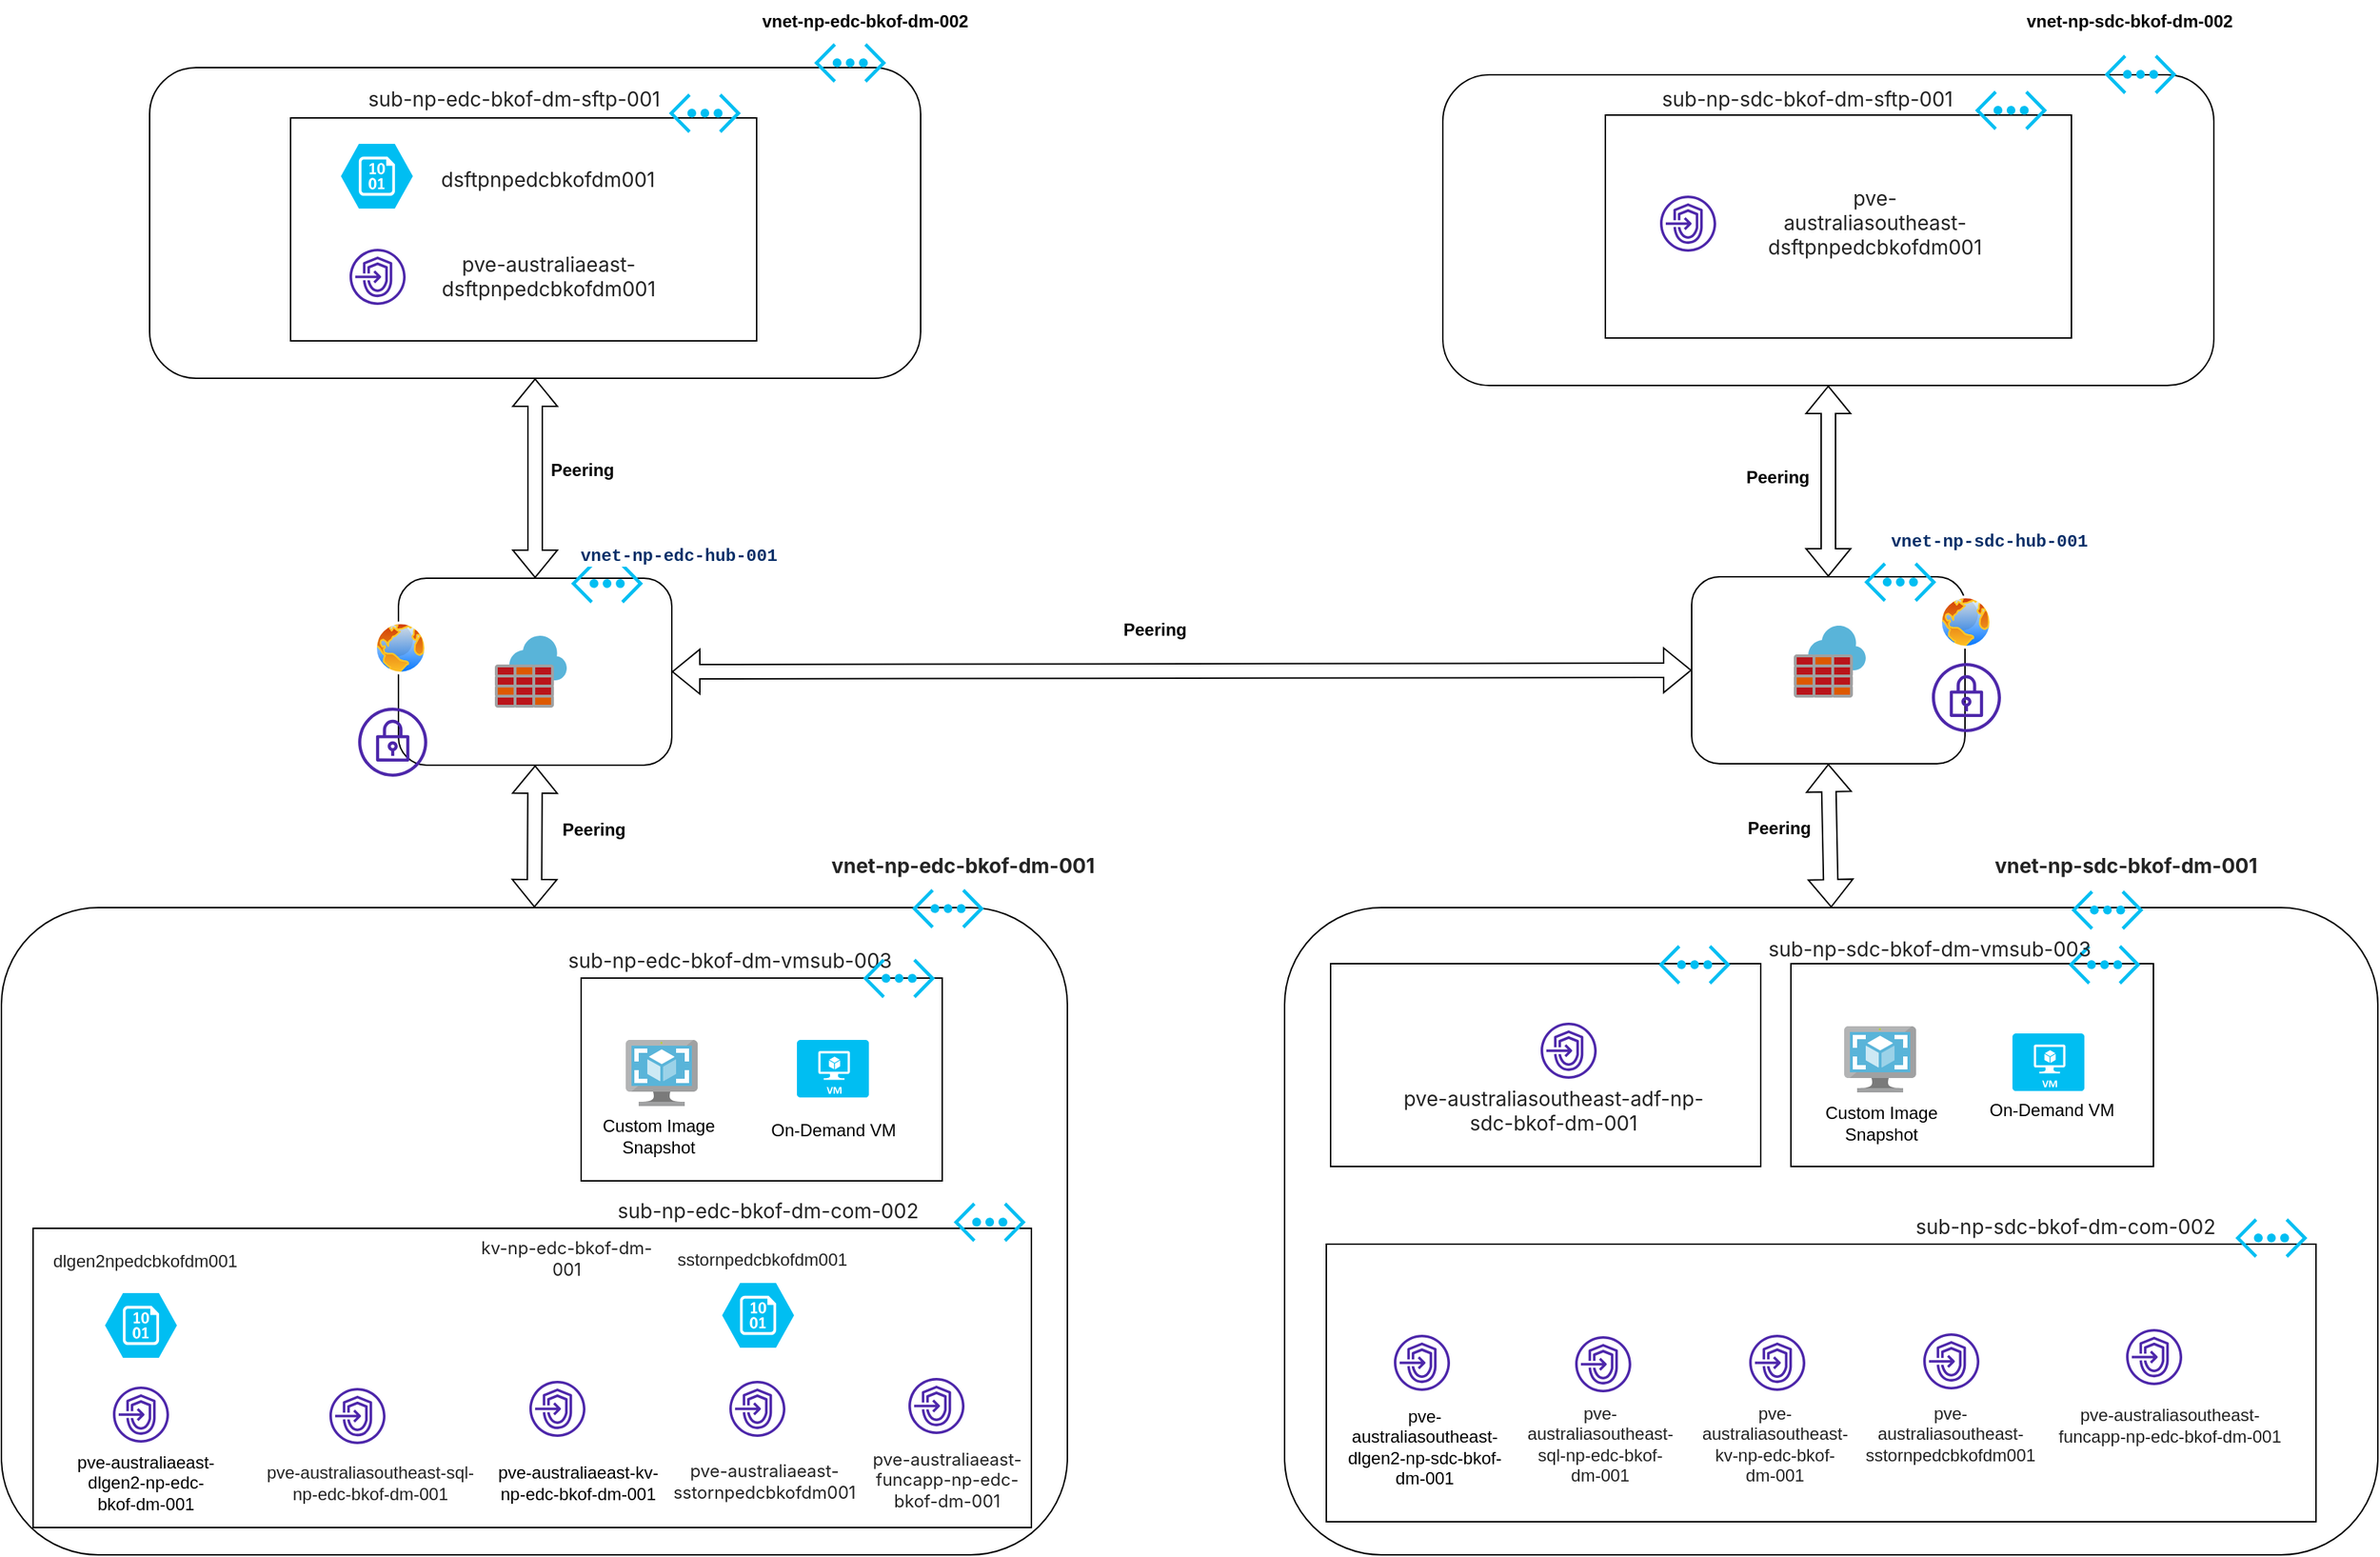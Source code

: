 <mxfile version="20.6.0" type="device"><diagram id="BSvpWWXDmVKGR3jZd58R" name="Page-1"><mxGraphModel dx="1763" dy="971" grid="0" gridSize="10" guides="1" tooltips="1" connect="1" arrows="1" fold="1" page="0" pageScale="1" pageWidth="1169" pageHeight="827" math="0" shadow="0"><root><mxCell id="0"/><mxCell id="1" parent="0"/><mxCell id="QmVOfGGl7_11GWk0-b8a-12" value="" style="rounded=1;whiteSpace=wrap;html=1;" parent="1" vertex="1"><mxGeometry x="-167" y="340" width="741" height="450" as="geometry"/></mxCell><mxCell id="QmVOfGGl7_11GWk0-b8a-13" value="" style="rounded=1;whiteSpace=wrap;html=1;fillColor=default;" parent="1" vertex="1"><mxGeometry x="725" y="340" width="760" height="450" as="geometry"/></mxCell><mxCell id="QmVOfGGl7_11GWk0-b8a-14" value="" style="verticalLabelPosition=bottom;html=1;verticalAlign=top;align=center;strokeColor=none;fillColor=#00BEF2;shape=mxgraph.azure.virtual_network;pointerEvents=1;" parent="1" vertex="1"><mxGeometry x="466" y="327" width="50" height="27.5" as="geometry"/></mxCell><mxCell id="QmVOfGGl7_11GWk0-b8a-15" value="" style="verticalLabelPosition=bottom;html=1;verticalAlign=top;align=center;strokeColor=none;fillColor=#00BEF2;shape=mxgraph.azure.virtual_network;pointerEvents=1;" parent="1" vertex="1"><mxGeometry x="1272" y="328" width="50" height="27.5" as="geometry"/></mxCell><mxCell id="QmVOfGGl7_11GWk0-b8a-20" value="" style="shape=flexArrow;endArrow=classic;startArrow=classic;html=1;rounded=0;entryX=0.5;entryY=1;entryDx=0;entryDy=0;exitX=0.5;exitY=0;exitDx=0;exitDy=0;" parent="1" source="QmVOfGGl7_11GWk0-b8a-12" target="QmVOfGGl7_11GWk0-b8a-3" edge="1"><mxGeometry width="100" height="100" relative="1" as="geometry"><mxPoint x="268" y="337" as="sourcePoint"/><mxPoint x="273" y="243" as="targetPoint"/></mxGeometry></mxCell><mxCell id="QmVOfGGl7_11GWk0-b8a-23" value="" style="shape=flexArrow;endArrow=classic;startArrow=classic;html=1;rounded=0;entryX=0.5;entryY=1;entryDx=0;entryDy=0;exitX=0.5;exitY=0;exitDx=0;exitDy=0;" parent="1" source="QmVOfGGl7_11GWk0-b8a-13" target="QmVOfGGl7_11GWk0-b8a-6" edge="1"><mxGeometry width="100" height="100" relative="1" as="geometry"><mxPoint x="410" y="350" as="sourcePoint"/><mxPoint x="412" y="251" as="targetPoint"/></mxGeometry></mxCell><mxCell id="QmVOfGGl7_11GWk0-b8a-24" value="&lt;b&gt;Peering&lt;/b&gt;" style="text;html=1;strokeColor=none;fillColor=none;align=center;verticalAlign=middle;whiteSpace=wrap;rounded=0;" parent="1" vertex="1"><mxGeometry x="215" y="271" width="60" height="30" as="geometry"/></mxCell><mxCell id="QmVOfGGl7_11GWk0-b8a-25" value="&lt;b&gt;Peering&lt;/b&gt;" style="text;html=1;strokeColor=none;fillColor=none;align=center;verticalAlign=middle;whiteSpace=wrap;rounded=0;" parent="1" vertex="1"><mxGeometry x="1039" y="270" width="60" height="30" as="geometry"/></mxCell><mxCell id="QmVOfGGl7_11GWk0-b8a-28" value="&lt;span style=&quot;color: rgb(36, 36, 36); font-family: -apple-system, BlinkMacSystemFont, &amp;quot;Segoe UI&amp;quot;, system-ui, &amp;quot;Apple Color Emoji&amp;quot;, &amp;quot;Segoe UI Emoji&amp;quot;, &amp;quot;Segoe UI Web&amp;quot;, sans-serif; font-size: 14px; text-align: start;&quot;&gt;&lt;b&gt;vnet-np-edc-bkof-dm-001&lt;/b&gt;&lt;/span&gt;" style="text;html=1;strokeColor=none;fillColor=none;align=center;verticalAlign=middle;whiteSpace=wrap;rounded=0;" parent="1" vertex="1"><mxGeometry x="392" y="296" width="219" height="30" as="geometry"/></mxCell><mxCell id="QmVOfGGl7_11GWk0-b8a-29" value="&lt;span style=&quot;color: rgb(36, 36, 36); font-family: -apple-system, BlinkMacSystemFont, &amp;quot;Segoe UI&amp;quot;, system-ui, &amp;quot;Apple Color Emoji&amp;quot;, &amp;quot;Segoe UI Emoji&amp;quot;, &amp;quot;Segoe UI Web&amp;quot;, sans-serif; font-size: 14px; text-align: start;&quot;&gt;&lt;b&gt;vnet-np-sdc-bkof-dm-001&lt;/b&gt;&lt;/span&gt;" style="text;html=1;strokeColor=none;fillColor=none;align=center;verticalAlign=middle;whiteSpace=wrap;rounded=0;" parent="1" vertex="1"><mxGeometry x="1210" y="296" width="200" height="30" as="geometry"/></mxCell><mxCell id="QmVOfGGl7_11GWk0-b8a-30" value="" style="rounded=0;whiteSpace=wrap;html=1;fillColor=default;" parent="1" vertex="1"><mxGeometry x="757" y="379" width="299" height="141" as="geometry"/></mxCell><mxCell id="QmVOfGGl7_11GWk0-b8a-31" value="" style="rounded=0;whiteSpace=wrap;html=1;fillColor=default;" parent="1" vertex="1"><mxGeometry x="1077" y="379" width="252" height="141" as="geometry"/></mxCell><mxCell id="QmVOfGGl7_11GWk0-b8a-32" value="" style="rounded=0;whiteSpace=wrap;html=1;fillColor=default;" parent="1" vertex="1"><mxGeometry x="754" y="574" width="688" height="193" as="geometry"/></mxCell><mxCell id="QmVOfGGl7_11GWk0-b8a-33" value="" style="rounded=1;whiteSpace=wrap;html=1;" parent="1" vertex="1"><mxGeometry x="-64" y="-244" width="536" height="216" as="geometry"/></mxCell><mxCell id="QmVOfGGl7_11GWk0-b8a-35" value="" style="shape=flexArrow;endArrow=classic;startArrow=classic;html=1;rounded=0;exitX=1;exitY=0.5;exitDx=0;exitDy=0;entryX=0;entryY=0.5;entryDx=0;entryDy=0;" parent="1" source="QmVOfGGl7_11GWk0-b8a-3" target="QmVOfGGl7_11GWk0-b8a-6" edge="1"><mxGeometry width="100" height="100" relative="1" as="geometry"><mxPoint x="603" y="280" as="sourcePoint"/><mxPoint x="703" y="180" as="targetPoint"/></mxGeometry></mxCell><mxCell id="QmVOfGGl7_11GWk0-b8a-38" value="&lt;b&gt;Peering&lt;/b&gt;" style="text;html=1;strokeColor=none;fillColor=none;align=center;verticalAlign=middle;whiteSpace=wrap;rounded=0;" parent="1" vertex="1"><mxGeometry x="605" y="132" width="60" height="30" as="geometry"/></mxCell><mxCell id="QmVOfGGl7_11GWk0-b8a-39" value="" style="verticalLabelPosition=bottom;html=1;verticalAlign=top;align=center;strokeColor=none;fillColor=#00BEF2;shape=mxgraph.azure.virtual_network;pointerEvents=1;" parent="1" vertex="1"><mxGeometry x="985" y="366" width="50" height="27.5" as="geometry"/></mxCell><mxCell id="QmVOfGGl7_11GWk0-b8a-40" value="" style="verticalLabelPosition=bottom;html=1;verticalAlign=top;align=center;strokeColor=none;fillColor=#00BEF2;shape=mxgraph.azure.virtual_network;pointerEvents=1;" parent="1" vertex="1"><mxGeometry x="1270" y="366" width="50" height="27.5" as="geometry"/></mxCell><mxCell id="QmVOfGGl7_11GWk0-b8a-41" value="" style="verticalLabelPosition=bottom;html=1;verticalAlign=top;align=center;strokeColor=none;fillColor=#00BEF2;shape=mxgraph.azure.virtual_network;pointerEvents=1;" parent="1" vertex="1"><mxGeometry x="1386" y="556" width="50" height="27.5" as="geometry"/></mxCell><mxCell id="QmVOfGGl7_11GWk0-b8a-44" value="" style="verticalLabelPosition=bottom;html=1;verticalAlign=top;align=center;strokeColor=none;fillColor=#00BEF2;shape=mxgraph.azure.virtual_network;pointerEvents=1;" parent="1" vertex="1"><mxGeometry x="398" y="-261" width="50" height="27.5" as="geometry"/></mxCell><mxCell id="QmVOfGGl7_11GWk0-b8a-47" value="" style="shape=flexArrow;endArrow=classic;startArrow=classic;html=1;rounded=0;exitX=0.5;exitY=0;exitDx=0;exitDy=0;" parent="1" source="QmVOfGGl7_11GWk0-b8a-3" target="QmVOfGGl7_11GWk0-b8a-33" edge="1"><mxGeometry width="100" height="100" relative="1" as="geometry"><mxPoint x="523" y="25" as="sourcePoint"/><mxPoint x="623" y="-75" as="targetPoint"/></mxGeometry></mxCell><mxCell id="QmVOfGGl7_11GWk0-b8a-48" value="" style="shape=flexArrow;endArrow=classic;startArrow=classic;html=1;rounded=0;exitX=0.5;exitY=0;exitDx=0;exitDy=0;entryX=0.5;entryY=1;entryDx=0;entryDy=0;" parent="1" source="QmVOfGGl7_11GWk0-b8a-6" target="QmVOfGGl7_11GWk0-b8a-42" edge="1"><mxGeometry width="100" height="100" relative="1" as="geometry"><mxPoint x="261" y="121" as="sourcePoint"/><mxPoint x="261.563" y="-18" as="targetPoint"/></mxGeometry></mxCell><mxCell id="QmVOfGGl7_11GWk0-b8a-50" value="" style="rounded=0;whiteSpace=wrap;html=1;fillColor=default;" parent="1" vertex="1"><mxGeometry x="236" y="389" width="251" height="141" as="geometry"/></mxCell><mxCell id="QmVOfGGl7_11GWk0-b8a-51" value="" style="rounded=0;whiteSpace=wrap;html=1;fillColor=default;" parent="1" vertex="1"><mxGeometry x="-145" y="563" width="694" height="208" as="geometry"/></mxCell><mxCell id="QmVOfGGl7_11GWk0-b8a-53" value="&lt;span style=&quot;color: rgb(36, 36, 36); font-family: -apple-system, BlinkMacSystemFont, &amp;quot;Segoe UI&amp;quot;, system-ui, &amp;quot;Apple Color Emoji&amp;quot;, &amp;quot;Segoe UI Emoji&amp;quot;, &amp;quot;Segoe UI Web&amp;quot;, sans-serif; font-size: 14px; text-align: start;&quot;&gt;sub-np-sdc-bkof-dm-com-002&lt;/span&gt;" style="text;html=1;strokeColor=none;fillColor=none;align=center;verticalAlign=middle;whiteSpace=wrap;rounded=0;" parent="1" vertex="1"><mxGeometry x="1091" y="547" width="354" height="30" as="geometry"/></mxCell><mxCell id="QmVOfGGl7_11GWk0-b8a-55" value="&lt;span style=&quot;color: rgb(36, 36, 36); font-family: -apple-system, BlinkMacSystemFont, &amp;quot;Segoe UI&amp;quot;, system-ui, &amp;quot;Apple Color Emoji&amp;quot;, &amp;quot;Segoe UI Emoji&amp;quot;, &amp;quot;Segoe UI Web&amp;quot;, sans-serif; font-size: 14px; text-align: start;&quot;&gt;sub-np-sdc-bkof-dm-vmsub-003&lt;/span&gt;" style="text;html=1;strokeColor=none;fillColor=none;align=center;verticalAlign=middle;whiteSpace=wrap;rounded=0;" parent="1" vertex="1"><mxGeometry x="1059" y="353.5" width="229" height="30" as="geometry"/></mxCell><mxCell id="QmVOfGGl7_11GWk0-b8a-56" value="" style="sketch=0;outlineConnect=0;fontColor=#232F3E;gradientColor=none;fillColor=#4D27AA;strokeColor=none;dashed=0;verticalLabelPosition=bottom;verticalAlign=top;align=center;html=1;fontSize=12;fontStyle=0;aspect=fixed;pointerEvents=1;shape=mxgraph.aws4.endpoints;" parent="1" vertex="1"><mxGeometry x="903" y="420" width="39" height="39" as="geometry"/></mxCell><mxCell id="QmVOfGGl7_11GWk0-b8a-57" value="&lt;span style=&quot;color: rgb(36, 36, 36); font-family: -apple-system, BlinkMacSystemFont, &amp;quot;Segoe UI&amp;quot;, system-ui, &amp;quot;Apple Color Emoji&amp;quot;, &amp;quot;Segoe UI Emoji&amp;quot;, &amp;quot;Segoe UI Web&amp;quot;, sans-serif; font-size: 14px; text-align: start;&quot;&gt;pve-australiasoutheast-adf-np-sdc-bkof-dm-001&lt;/span&gt;" style="text;html=1;strokeColor=none;fillColor=none;align=center;verticalAlign=middle;whiteSpace=wrap;rounded=0;" parent="1" vertex="1"><mxGeometry x="792" y="462.5" width="240" height="36.5" as="geometry"/></mxCell><mxCell id="QmVOfGGl7_11GWk0-b8a-58" value="" style="sketch=0;outlineConnect=0;fontColor=#232F3E;gradientColor=none;fillColor=#4D27AA;strokeColor=none;dashed=0;verticalLabelPosition=bottom;verticalAlign=top;align=center;html=1;fontSize=12;fontStyle=0;aspect=fixed;pointerEvents=1;shape=mxgraph.aws4.endpoints;" parent="1" vertex="1"><mxGeometry x="801" y="637" width="39" height="39" as="geometry"/></mxCell><mxCell id="QmVOfGGl7_11GWk0-b8a-59" value="&lt;font style=&quot;font-size: 12px;&quot;&gt;pve-australiasoutheast-dlgen2-np-sdc-bkof-dm-001&lt;/font&gt;" style="text;html=1;strokeColor=none;fillColor=none;align=center;verticalAlign=middle;whiteSpace=wrap;rounded=0;" parent="1" vertex="1"><mxGeometry x="764" y="691" width="117" height="47" as="geometry"/></mxCell><mxCell id="QmVOfGGl7_11GWk0-b8a-61" value="" style="sketch=0;outlineConnect=0;fontColor=#232F3E;gradientColor=none;fillColor=#4D27AA;strokeColor=none;dashed=0;verticalLabelPosition=bottom;verticalAlign=top;align=center;html=1;fontSize=12;fontStyle=0;aspect=fixed;pointerEvents=1;shape=mxgraph.aws4.endpoints;" parent="1" vertex="1"><mxGeometry x="927" y="638" width="39" height="39" as="geometry"/></mxCell><mxCell id="QmVOfGGl7_11GWk0-b8a-62" value="" style="sketch=0;outlineConnect=0;fontColor=#232F3E;gradientColor=none;fillColor=#4D27AA;strokeColor=none;dashed=0;verticalLabelPosition=bottom;verticalAlign=top;align=center;html=1;fontSize=12;fontStyle=0;aspect=fixed;pointerEvents=1;shape=mxgraph.aws4.endpoints;" parent="1" vertex="1"><mxGeometry x="1048" y="637" width="39" height="39" as="geometry"/></mxCell><mxCell id="QmVOfGGl7_11GWk0-b8a-63" value="" style="sketch=0;outlineConnect=0;fontColor=#232F3E;gradientColor=none;fillColor=#4D27AA;strokeColor=none;dashed=0;verticalLabelPosition=bottom;verticalAlign=top;align=center;html=1;fontSize=12;fontStyle=0;aspect=fixed;pointerEvents=1;shape=mxgraph.aws4.endpoints;" parent="1" vertex="1"><mxGeometry x="1169" y="636" width="39" height="39" as="geometry"/></mxCell><mxCell id="QmVOfGGl7_11GWk0-b8a-64" value="&lt;span style=&quot;color: rgb(36, 36, 36); text-align: start;&quot;&gt;&lt;font style=&quot;font-size: 12px;&quot;&gt;pve-australiasoutheast-sql-np-edc-bkof-dm-001&lt;/font&gt;&lt;/span&gt;" style="text;html=1;strokeColor=none;fillColor=none;align=center;verticalAlign=middle;whiteSpace=wrap;rounded=0;" parent="1" vertex="1"><mxGeometry x="905" y="695" width="79" height="35.5" as="geometry"/></mxCell><mxCell id="QmVOfGGl7_11GWk0-b8a-65" value="&lt;span style=&quot;color: rgb(36, 36, 36); text-align: start;&quot;&gt;&lt;font style=&quot;font-size: 12px;&quot;&gt;pve-australiasoutheast-kv-np-edc-bkof-dm-001&lt;/font&gt;&lt;/span&gt;" style="text;html=1;strokeColor=none;fillColor=none;align=center;verticalAlign=middle;whiteSpace=wrap;rounded=0;" parent="1" vertex="1"><mxGeometry x="1017" y="698" width="98" height="30" as="geometry"/></mxCell><mxCell id="QmVOfGGl7_11GWk0-b8a-66" value="&lt;span style=&quot;color: rgb(36, 36, 36); text-align: start;&quot;&gt;&lt;font style=&quot;font-size: 12px;&quot;&gt;pve-australiasoutheast-sstornpedcbkofdm001&lt;/font&gt;&lt;/span&gt;" style="text;html=1;strokeColor=none;fillColor=none;align=center;verticalAlign=middle;whiteSpace=wrap;rounded=0;" parent="1" vertex="1"><mxGeometry x="1130" y="685" width="116" height="41" as="geometry"/></mxCell><mxCell id="QmVOfGGl7_11GWk0-b8a-68" value="" style="sketch=0;aspect=fixed;html=1;points=[];align=center;image;fontSize=12;image=img/lib/mscae/VM_Images.svg;fillColor=default;" parent="1" vertex="1"><mxGeometry x="1114" y="422.5" width="50" height="46" as="geometry"/></mxCell><mxCell id="QmVOfGGl7_11GWk0-b8a-69" value="Custom Image Snapshot" style="text;html=1;strokeColor=none;fillColor=none;align=center;verticalAlign=middle;whiteSpace=wrap;rounded=0;" parent="1" vertex="1"><mxGeometry x="1089" y="475" width="102" height="30" as="geometry"/></mxCell><mxCell id="QmVOfGGl7_11GWk0-b8a-70" value="" style="verticalLabelPosition=bottom;html=1;verticalAlign=top;align=center;strokeColor=none;fillColor=#00BEF2;shape=mxgraph.azure.virtual_machine;" parent="1" vertex="1"><mxGeometry x="386" y="432" width="50" height="40" as="geometry"/></mxCell><mxCell id="QmVOfGGl7_11GWk0-b8a-71" value="On-Demand VM" style="text;html=1;strokeColor=none;fillColor=none;align=center;verticalAlign=middle;whiteSpace=wrap;rounded=0;" parent="1" vertex="1"><mxGeometry x="1212" y="466" width="93" height="30" as="geometry"/></mxCell><mxCell id="QmVOfGGl7_11GWk0-b8a-72" value="&lt;span style=&quot;color: rgb(36, 36, 36); font-family: -apple-system, BlinkMacSystemFont, &amp;quot;Segoe UI&amp;quot;, system-ui, &amp;quot;Apple Color Emoji&amp;quot;, &amp;quot;Segoe UI Emoji&amp;quot;, &amp;quot;Segoe UI Web&amp;quot;, sans-serif; font-size: 14px; text-align: start;&quot;&gt;sub-np-edc-bkof-dm-vmsub-003&lt;/span&gt;" style="text;html=1;strokeColor=none;fillColor=none;align=center;verticalAlign=middle;whiteSpace=wrap;rounded=0;" parent="1" vertex="1"><mxGeometry x="225" y="362" width="229" height="30" as="geometry"/></mxCell><mxCell id="QmVOfGGl7_11GWk0-b8a-77" value="" style="sketch=0;aspect=fixed;html=1;points=[];align=center;image;fontSize=12;image=img/lib/mscae/VM_Images.svg;fillColor=default;" parent="1" vertex="1"><mxGeometry x="267" y="432" width="50" height="46" as="geometry"/></mxCell><mxCell id="QmVOfGGl7_11GWk0-b8a-78" value="" style="verticalLabelPosition=bottom;html=1;verticalAlign=top;align=center;strokeColor=none;fillColor=#00BEF2;shape=mxgraph.azure.virtual_machine;" parent="1" vertex="1"><mxGeometry x="1231" y="427.5" width="50" height="40" as="geometry"/></mxCell><mxCell id="QmVOfGGl7_11GWk0-b8a-79" value="On-Demand VM" style="text;html=1;strokeColor=none;fillColor=none;align=center;verticalAlign=middle;whiteSpace=wrap;rounded=0;" parent="1" vertex="1"><mxGeometry x="365" y="480" width="93" height="30" as="geometry"/></mxCell><mxCell id="QmVOfGGl7_11GWk0-b8a-80" value="Custom Image Snapshot" style="text;html=1;strokeColor=none;fillColor=none;align=center;verticalAlign=middle;whiteSpace=wrap;rounded=0;" parent="1" vertex="1"><mxGeometry x="239" y="484" width="102" height="30" as="geometry"/></mxCell><mxCell id="QmVOfGGl7_11GWk0-b8a-86" value="" style="verticalLabelPosition=bottom;html=1;verticalAlign=top;align=center;strokeColor=none;fillColor=#00BEF2;shape=mxgraph.azure.virtual_network;pointerEvents=1;" parent="1" vertex="1"><mxGeometry x="432" y="375.5" width="50" height="27.5" as="geometry"/></mxCell><mxCell id="QmVOfGGl7_11GWk0-b8a-87" value="" style="verticalLabelPosition=bottom;html=1;verticalAlign=top;align=center;strokeColor=none;fillColor=#00BEF2;shape=mxgraph.azure.virtual_network;pointerEvents=1;" parent="1" vertex="1"><mxGeometry x="495" y="545" width="50" height="27.5" as="geometry"/></mxCell><mxCell id="QmVOfGGl7_11GWk0-b8a-88" value="&lt;span style=&quot;color: rgb(36, 36, 36); font-family: -apple-system, BlinkMacSystemFont, &amp;quot;Segoe UI&amp;quot;, system-ui, &amp;quot;Apple Color Emoji&amp;quot;, &amp;quot;Segoe UI Emoji&amp;quot;, &amp;quot;Segoe UI Web&amp;quot;, sans-serif; font-size: 14px; text-align: start;&quot;&gt;sub-np-edc-bkof-dm-com-002&lt;/span&gt;" style="text;html=1;strokeColor=none;fillColor=none;align=center;verticalAlign=middle;whiteSpace=wrap;rounded=0;" parent="1" vertex="1"><mxGeometry x="189" y="536" width="354" height="30" as="geometry"/></mxCell><mxCell id="QmVOfGGl7_11GWk0-b8a-90" value="" style="sketch=0;outlineConnect=0;fontColor=#232F3E;gradientColor=none;fillColor=#4D27AA;strokeColor=none;dashed=0;verticalLabelPosition=bottom;verticalAlign=top;align=center;html=1;fontSize=12;fontStyle=0;aspect=fixed;pointerEvents=1;shape=mxgraph.aws4.endpoints;" parent="1" vertex="1"><mxGeometry x="-89.5" y="673" width="39" height="39" as="geometry"/></mxCell><mxCell id="QmVOfGGl7_11GWk0-b8a-91" value="" style="verticalLabelPosition=bottom;html=1;verticalAlign=top;align=center;strokeColor=none;fillColor=#00BEF2;shape=mxgraph.azure.storage_blob;" parent="1" vertex="1"><mxGeometry x="334" y="601" width="50" height="45" as="geometry"/></mxCell><mxCell id="QmVOfGGl7_11GWk0-b8a-92" value="pve-australiaeast-dlgen2-np-edc-bkof-dm-001" style="text;html=1;strokeColor=none;fillColor=none;align=center;verticalAlign=middle;whiteSpace=wrap;rounded=0;" parent="1" vertex="1"><mxGeometry x="-116.5" y="725" width="99" height="30" as="geometry"/></mxCell><mxCell id="QmVOfGGl7_11GWk0-b8a-96" value="" style="sketch=0;outlineConnect=0;fontColor=#232F3E;gradientColor=none;fillColor=#4D27AA;strokeColor=none;dashed=0;verticalLabelPosition=bottom;verticalAlign=top;align=center;html=1;fontSize=12;fontStyle=0;aspect=fixed;pointerEvents=1;shape=mxgraph.aws4.endpoints;" parent="1" vertex="1"><mxGeometry x="61" y="674" width="39" height="39" as="geometry"/></mxCell><mxCell id="QmVOfGGl7_11GWk0-b8a-98" value="&lt;span style=&quot;color: rgb(36, 36, 36); text-align: start;&quot;&gt;&lt;font style=&quot;font-size: 12px;&quot;&gt;dlgen2npedcbkofdm001&lt;/font&gt;&lt;/span&gt;" style="text;html=1;strokeColor=none;fillColor=none;align=center;verticalAlign=middle;whiteSpace=wrap;rounded=0;" parent="1" vertex="1"><mxGeometry x="-97" y="571" width="60" height="30" as="geometry"/></mxCell><mxCell id="QmVOfGGl7_11GWk0-b8a-100" value="&lt;span style=&quot;color: rgb(36, 36, 36); text-align: start;&quot;&gt;&lt;font style=&quot;font-size: 12px;&quot;&gt;pve-australiasoutheast-sql-np-edc-bkof-dm-001&lt;/font&gt;&lt;/span&gt;" style="text;html=1;strokeColor=none;fillColor=none;align=center;verticalAlign=middle;whiteSpace=wrap;rounded=0;" parent="1" vertex="1"><mxGeometry x="14" y="725" width="151" height="30" as="geometry"/></mxCell><mxCell id="QmVOfGGl7_11GWk0-b8a-101" value="" style="shape=image;html=1;verticalAlign=top;verticalLabelPosition=bottom;labelBackgroundColor=#ffffff;imageAspect=0;aspect=fixed;image=https://cdn0.iconfinder.com/data/icons/phosphor-fill-vol-5/256/vault-fill-128.png;fillColor=default;" parent="1" vertex="1"><mxGeometry x="184" y="593" width="64" height="64" as="geometry"/></mxCell><mxCell id="QmVOfGGl7_11GWk0-b8a-102" value="&lt;span style=&quot;color: rgb(36, 36, 36); font-family: -apple-system, BlinkMacSystemFont, &amp;quot;Segoe UI&amp;quot;, system-ui, &amp;quot;Apple Color Emoji&amp;quot;, &amp;quot;Segoe UI Emoji&amp;quot;, &amp;quot;Segoe UI Web&amp;quot;, sans-serif; text-align: start;&quot;&gt;&lt;font style=&quot;font-size: 12px;&quot;&gt;kv-np-edc-bkof-dm-001&lt;/font&gt;&lt;/span&gt;" style="text;html=1;strokeColor=none;fillColor=none;align=center;verticalAlign=middle;whiteSpace=wrap;rounded=0;" parent="1" vertex="1"><mxGeometry x="159" y="569.25" width="134" height="30" as="geometry"/></mxCell><mxCell id="QmVOfGGl7_11GWk0-b8a-103" value="" style="sketch=0;outlineConnect=0;fontColor=#232F3E;gradientColor=none;fillColor=#4D27AA;strokeColor=none;dashed=0;verticalLabelPosition=bottom;verticalAlign=top;align=center;html=1;fontSize=12;fontStyle=0;aspect=fixed;pointerEvents=1;shape=mxgraph.aws4.endpoints;" parent="1" vertex="1"><mxGeometry x="200" y="669" width="39" height="39" as="geometry"/></mxCell><mxCell id="QmVOfGGl7_11GWk0-b8a-104" value="&lt;span style=&quot;color: rgb(36, 36, 36); font-family: -apple-system, BlinkMacSystemFont, &amp;quot;Segoe UI&amp;quot;, system-ui, &amp;quot;Apple Color Emoji&amp;quot;, &amp;quot;Segoe UI Emoji&amp;quot;, &amp;quot;Segoe UI Web&amp;quot;, sans-serif; text-align: start;&quot;&gt;&lt;font style=&quot;font-size: 12px;&quot;&gt;pve-australiaeast-funcapp-np-edc-bkof-dm-001&lt;/font&gt;&lt;/span&gt;" style="text;html=1;strokeColor=none;fillColor=none;align=center;verticalAlign=middle;whiteSpace=wrap;rounded=0;" parent="1" vertex="1"><mxGeometry x="428" y="723" width="124.5" height="30" as="geometry"/></mxCell><mxCell id="QmVOfGGl7_11GWk0-b8a-105" value="" style="verticalLabelPosition=bottom;html=1;verticalAlign=top;align=center;strokeColor=none;fillColor=#00BEF2;shape=mxgraph.azure.storage_blob;" parent="1" vertex="1"><mxGeometry x="-95" y="608" width="50" height="45" as="geometry"/></mxCell><mxCell id="QmVOfGGl7_11GWk0-b8a-107" value="" style="sketch=0;outlineConnect=0;fontColor=#232F3E;gradientColor=none;fillColor=#4D27AA;strokeColor=none;dashed=0;verticalLabelPosition=bottom;verticalAlign=top;align=center;html=1;fontSize=12;fontStyle=0;aspect=fixed;pointerEvents=1;shape=mxgraph.aws4.endpoints;" parent="1" vertex="1"><mxGeometry x="339" y="669" width="39" height="39" as="geometry"/></mxCell><mxCell id="QmVOfGGl7_11GWk0-b8a-109" value="" style="sketch=0;outlineConnect=0;fontColor=#232F3E;gradientColor=none;fillColor=#4D27AA;strokeColor=none;dashed=0;verticalLabelPosition=bottom;verticalAlign=top;align=center;html=1;fontSize=12;fontStyle=0;aspect=fixed;pointerEvents=1;shape=mxgraph.aws4.endpoints;" parent="1" vertex="1"><mxGeometry x="463.5" y="667" width="39" height="39" as="geometry"/></mxCell><mxCell id="QmVOfGGl7_11GWk0-b8a-110" value="" style="sketch=0;outlineConnect=0;fontColor=#232F3E;gradientColor=none;fillColor=#4D27AA;strokeColor=none;dashed=0;verticalLabelPosition=bottom;verticalAlign=top;align=center;html=1;fontSize=12;fontStyle=0;aspect=fixed;pointerEvents=1;shape=mxgraph.aws4.endpoints;" parent="1" vertex="1"><mxGeometry x="1310" y="633" width="39" height="39" as="geometry"/></mxCell><mxCell id="QmVOfGGl7_11GWk0-b8a-111" value="&lt;span style=&quot;color: rgb(36, 36, 36); text-align: start;&quot;&gt;&lt;font style=&quot;font-size: 12px;&quot;&gt;pve-australiasoutheast-funcapp-np-edc-bkof-dm-001&lt;/font&gt;&lt;/span&gt;" style="text;html=1;strokeColor=none;fillColor=none;align=center;verticalAlign=middle;whiteSpace=wrap;rounded=0;" parent="1" vertex="1"><mxGeometry x="1262" y="680.5" width="157" height="39.5" as="geometry"/></mxCell><mxCell id="QmVOfGGl7_11GWk0-b8a-113" value="pve-australiaeast-kv-np-edc-bkof-dm-001" style="text;html=1;strokeColor=none;fillColor=none;align=center;verticalAlign=middle;whiteSpace=wrap;rounded=0;" parent="1" vertex="1"><mxGeometry x="175" y="725" width="118" height="30" as="geometry"/></mxCell><mxCell id="QmVOfGGl7_11GWk0-b8a-114" value="&lt;font style=&quot;font-size: 12px;&quot;&gt;&lt;br&gt;&lt;span style=&quot;color: rgb(36, 36, 36); font-family: -apple-system, BlinkMacSystemFont, &amp;quot;Segoe UI&amp;quot;, system-ui, &amp;quot;Apple Color Emoji&amp;quot;, &amp;quot;Segoe UI Emoji&amp;quot;, &amp;quot;Segoe UI Web&amp;quot;, sans-serif; font-style: normal; font-variant-ligatures: normal; font-variant-caps: normal; font-weight: 400; letter-spacing: normal; orphans: 2; text-align: start; text-indent: 0px; text-transform: none; widows: 2; word-spacing: 0px; -webkit-text-stroke-width: 0px; background-color: rgb(255, 255, 255); text-decoration-thickness: initial; text-decoration-style: initial; text-decoration-color: initial; float: none; display: inline !important;&quot;&gt;pve-australiaeast-sstornpedcbkofdm001&lt;/span&gt;&lt;br&gt;&lt;/font&gt;" style="text;html=1;strokeColor=none;fillColor=none;align=center;verticalAlign=middle;whiteSpace=wrap;rounded=0;" parent="1" vertex="1"><mxGeometry x="360" y="717" width="7" height="30" as="geometry"/></mxCell><mxCell id="QmVOfGGl7_11GWk0-b8a-117" value="" style="group" parent="1" vertex="1" connectable="0"><mxGeometry x="81" y="80" width="293" height="169" as="geometry"/></mxCell><mxCell id="QmVOfGGl7_11GWk0-b8a-3" value="" style="rounded=1;whiteSpace=wrap;html=1;" parent="QmVOfGGl7_11GWk0-b8a-117" vertex="1"><mxGeometry x="28" y="31" width="190" height="130" as="geometry"/></mxCell><mxCell id="QmVOfGGl7_11GWk0-b8a-5" value="" style="verticalLabelPosition=bottom;html=1;verticalAlign=top;align=center;strokeColor=none;fillColor=#00BEF2;shape=mxgraph.azure.virtual_network;pointerEvents=1;" parent="QmVOfGGl7_11GWk0-b8a-117" vertex="1"><mxGeometry x="148" y="21" width="50" height="27.5" as="geometry"/></mxCell><mxCell id="QmVOfGGl7_11GWk0-b8a-8" value="&lt;span style=&quot;color: rgb(10, 48, 105); font-family: ui-monospace, SFMono-Regular, &amp;quot;SF Mono&amp;quot;, Menlo, Consolas, &amp;quot;Liberation Mono&amp;quot;, monospace; text-align: start; background-color: rgb(255, 255, 255);&quot;&gt;&lt;b&gt;vnet-np-edc-hub-001&lt;/b&gt;&lt;/span&gt;" style="text;html=1;strokeColor=none;fillColor=none;align=center;verticalAlign=middle;whiteSpace=wrap;rounded=0;" parent="QmVOfGGl7_11GWk0-b8a-117" vertex="1"><mxGeometry x="153" width="140" height="30" as="geometry"/></mxCell><mxCell id="QmVOfGGl7_11GWk0-b8a-10" value="" style="sketch=0;aspect=fixed;html=1;points=[];align=center;image;fontSize=12;image=img/lib/mscae/Azure_Firewall.svg;" parent="QmVOfGGl7_11GWk0-b8a-117" vertex="1"><mxGeometry x="95" y="71" width="50" height="50" as="geometry"/></mxCell><mxCell id="QmVOfGGl7_11GWk0-b8a-16" value="" style="sketch=0;outlineConnect=0;fontColor=#232F3E;gradientColor=none;fillColor=#4D27AA;strokeColor=none;dashed=0;verticalLabelPosition=bottom;verticalAlign=top;align=center;html=1;fontSize=12;fontStyle=0;aspect=fixed;pointerEvents=1;shape=mxgraph.aws4.vpn_gateway;" parent="QmVOfGGl7_11GWk0-b8a-117" vertex="1"><mxGeometry y="121" width="48" height="48" as="geometry"/></mxCell><mxCell id="QmVOfGGl7_11GWk0-b8a-17" value="" style="aspect=fixed;perimeter=ellipsePerimeter;html=1;align=center;shadow=0;dashed=0;spacingTop=3;image;image=img/lib/active_directory/internet_globe.svg;fillColor=default;" parent="QmVOfGGl7_11GWk0-b8a-117" vertex="1"><mxGeometry x="11" y="61" width="37" height="37" as="geometry"/></mxCell><mxCell id="QmVOfGGl7_11GWk0-b8a-119" value="&lt;span style=&quot;color: rgb(36, 36, 36); text-align: start;&quot;&gt;&lt;font style=&quot;font-size: 12px;&quot;&gt;sstornpedcbkofdm001&lt;/font&gt;&lt;/span&gt;" style="text;html=1;strokeColor=none;fillColor=none;align=center;verticalAlign=middle;whiteSpace=wrap;rounded=0;fontFamily=Helvetica;fontSize=12;" parent="1" vertex="1"><mxGeometry x="332" y="570" width="60" height="30" as="geometry"/></mxCell><mxCell id="QmVOfGGl7_11GWk0-b8a-42" value="" style="rounded=1;whiteSpace=wrap;html=1;" parent="1" vertex="1"><mxGeometry x="835" y="-239" width="536" height="216" as="geometry"/></mxCell><mxCell id="QmVOfGGl7_11GWk0-b8a-43" value="" style="verticalLabelPosition=bottom;html=1;verticalAlign=top;align=center;strokeColor=none;fillColor=#00BEF2;shape=mxgraph.azure.virtual_network;pointerEvents=1;" parent="1" vertex="1"><mxGeometry x="1295" y="-253" width="50" height="27.5" as="geometry"/></mxCell><mxCell id="QmVOfGGl7_11GWk0-b8a-122" value="" style="rounded=0;whiteSpace=wrap;html=1;fontFamily=Helvetica;fontSize=12;fillColor=default;" parent="1" vertex="1"><mxGeometry x="34" y="-209" width="324" height="155" as="geometry"/></mxCell><mxCell id="QmVOfGGl7_11GWk0-b8a-125" value="&lt;b&gt;Peering&lt;/b&gt;" style="text;html=1;strokeColor=none;fillColor=none;align=center;verticalAlign=middle;whiteSpace=wrap;rounded=0;" parent="1" vertex="1"><mxGeometry x="207" y="21" width="60" height="30" as="geometry"/></mxCell><mxCell id="QmVOfGGl7_11GWk0-b8a-126" value="&lt;b&gt;Peering&lt;/b&gt;" style="text;html=1;strokeColor=none;fillColor=none;align=center;verticalAlign=middle;whiteSpace=wrap;rounded=0;" parent="1" vertex="1"><mxGeometry x="1037.5" y="26" width="60" height="30" as="geometry"/></mxCell><mxCell id="QmVOfGGl7_11GWk0-b8a-127" value="" style="rounded=0;whiteSpace=wrap;html=1;fontFamily=Helvetica;fontSize=12;fillColor=default;" parent="1" vertex="1"><mxGeometry x="948" y="-211" width="324" height="155" as="geometry"/></mxCell><mxCell id="QmVOfGGl7_11GWk0-b8a-128" value="" style="verticalLabelPosition=bottom;html=1;verticalAlign=top;align=center;strokeColor=none;fillColor=#00BEF2;shape=mxgraph.azure.storage_blob;" parent="1" vertex="1"><mxGeometry x="69" y="-191" width="50" height="45" as="geometry"/></mxCell><mxCell id="QmVOfGGl7_11GWk0-b8a-130" value="" style="sketch=0;outlineConnect=0;fontColor=#232F3E;gradientColor=none;fillColor=#4D27AA;strokeColor=none;dashed=0;verticalLabelPosition=bottom;verticalAlign=top;align=center;html=1;fontSize=12;fontStyle=0;aspect=fixed;pointerEvents=1;shape=mxgraph.aws4.endpoints;" parent="1" vertex="1"><mxGeometry x="75" y="-118" width="39" height="39" as="geometry"/></mxCell><mxCell id="QmVOfGGl7_11GWk0-b8a-131" value="" style="sketch=0;outlineConnect=0;fontColor=#232F3E;gradientColor=none;fillColor=#4D27AA;strokeColor=none;dashed=0;verticalLabelPosition=bottom;verticalAlign=top;align=center;html=1;fontSize=12;fontStyle=0;aspect=fixed;pointerEvents=1;shape=mxgraph.aws4.endpoints;" parent="1" vertex="1"><mxGeometry x="986" y="-155" width="39" height="39" as="geometry"/></mxCell><mxCell id="QmVOfGGl7_11GWk0-b8a-132" value="&lt;span style=&quot;color: rgb(36, 36, 36); font-family: -apple-system, BlinkMacSystemFont, &amp;quot;Segoe UI&amp;quot;, system-ui, &amp;quot;Apple Color Emoji&amp;quot;, &amp;quot;Segoe UI Emoji&amp;quot;, &amp;quot;Segoe UI Web&amp;quot;, sans-serif; font-size: 14px; text-align: start;&quot;&gt;pve-australiaeast-dsftpnpedcbkofdm001&lt;/span&gt;" style="text;html=1;strokeColor=none;fillColor=none;align=center;verticalAlign=middle;whiteSpace=wrap;rounded=0;fontFamily=Helvetica;fontSize=12;" parent="1" vertex="1"><mxGeometry x="118" y="-114" width="191" height="30" as="geometry"/></mxCell><mxCell id="QmVOfGGl7_11GWk0-b8a-133" value="" style="verticalLabelPosition=bottom;html=1;verticalAlign=top;align=center;strokeColor=none;fillColor=#00BEF2;shape=mxgraph.azure.virtual_network;pointerEvents=1;" parent="1" vertex="1"><mxGeometry x="297" y="-226" width="50" height="27.5" as="geometry"/></mxCell><mxCell id="QmVOfGGl7_11GWk0-b8a-134" value="" style="verticalLabelPosition=bottom;html=1;verticalAlign=top;align=center;strokeColor=none;fillColor=#00BEF2;shape=mxgraph.azure.virtual_network;pointerEvents=1;" parent="1" vertex="1"><mxGeometry x="1205" y="-228" width="50" height="27.5" as="geometry"/></mxCell><mxCell id="QmVOfGGl7_11GWk0-b8a-136" value="&lt;span style=&quot;color: rgb(36, 36, 36); font-family: -apple-system, BlinkMacSystemFont, &amp;quot;Segoe UI&amp;quot;, system-ui, &amp;quot;Apple Color Emoji&amp;quot;, &amp;quot;Segoe UI Emoji&amp;quot;, &amp;quot;Segoe UI Web&amp;quot;, sans-serif; font-size: 14px; text-align: start;&quot;&gt;dsftpnpedcbkofdm001&lt;/span&gt;" style="text;html=1;strokeColor=none;fillColor=none;align=center;verticalAlign=middle;whiteSpace=wrap;rounded=0;fontFamily=Helvetica;fontSize=12;" parent="1" vertex="1"><mxGeometry x="177" y="-181" width="71.5" height="30" as="geometry"/></mxCell><mxCell id="QmVOfGGl7_11GWk0-b8a-137" value="&lt;span style=&quot;color: rgb(36, 36, 36); font-family: -apple-system, BlinkMacSystemFont, &amp;quot;Segoe UI&amp;quot;, system-ui, &amp;quot;Apple Color Emoji&amp;quot;, &amp;quot;Segoe UI Emoji&amp;quot;, &amp;quot;Segoe UI Web&amp;quot;, sans-serif; font-size: 14px; text-align: start;&quot;&gt;pve-australiasoutheast-dsftpnpedcbkofdm001&lt;/span&gt;" style="text;html=1;strokeColor=none;fillColor=none;align=center;verticalAlign=middle;whiteSpace=wrap;rounded=0;fontFamily=Helvetica;fontSize=12;" parent="1" vertex="1"><mxGeometry x="1059" y="-151" width="153" height="30" as="geometry"/></mxCell><mxCell id="QmVOfGGl7_11GWk0-b8a-139" value="&lt;b&gt;vnet-np-edc-bkof-dm-002&lt;/b&gt;" style="text;html=1;strokeColor=none;fillColor=none;align=center;verticalAlign=middle;whiteSpace=wrap;rounded=0;fontFamily=Helvetica;fontSize=12;" parent="1" vertex="1"><mxGeometry x="353" y="-291" width="161" height="30" as="geometry"/></mxCell><mxCell id="QmVOfGGl7_11GWk0-b8a-140" value="&lt;span style=&quot;color: rgb(36, 36, 36); font-family: -apple-system, BlinkMacSystemFont, &amp;quot;Segoe UI&amp;quot;, system-ui, &amp;quot;Apple Color Emoji&amp;quot;, &amp;quot;Segoe UI Emoji&amp;quot;, &amp;quot;Segoe UI Web&amp;quot;, sans-serif; font-size: 14px; text-align: start;&quot;&gt;sub-np-edc-bkof-dm-sftp-001&lt;/span&gt;" style="text;html=1;strokeColor=none;fillColor=none;align=center;verticalAlign=middle;whiteSpace=wrap;rounded=0;fontFamily=Helvetica;fontSize=12;" parent="1" vertex="1"><mxGeometry x="85" y="-237" width="209" height="30" as="geometry"/></mxCell><mxCell id="QmVOfGGl7_11GWk0-b8a-141" value="&lt;b&gt;vnet-np-sdc-bkof-dm-002&lt;/b&gt;" style="text;html=1;strokeColor=none;fillColor=none;align=center;verticalAlign=middle;whiteSpace=wrap;rounded=0;fontFamily=Helvetica;fontSize=12;" parent="1" vertex="1"><mxGeometry x="1228" y="-291" width="169" height="30" as="geometry"/></mxCell><mxCell id="QmVOfGGl7_11GWk0-b8a-142" value="&lt;span style=&quot;color: rgb(36, 36, 36); font-family: -apple-system, BlinkMacSystemFont, &amp;quot;Segoe UI&amp;quot;, system-ui, &amp;quot;Apple Color Emoji&amp;quot;, &amp;quot;Segoe UI Emoji&amp;quot;, &amp;quot;Segoe UI Web&amp;quot;, sans-serif; font-size: 14px; text-align: start;&quot;&gt;sub-np-sdc-bkof-dm-sftp-001&lt;/span&gt;" style="text;html=1;strokeColor=none;fillColor=none;align=center;verticalAlign=middle;whiteSpace=wrap;rounded=0;fontFamily=Helvetica;fontSize=12;" parent="1" vertex="1"><mxGeometry x="984" y="-237" width="209" height="30" as="geometry"/></mxCell><mxCell id="QmVOfGGl7_11GWk0-b8a-6" value="" style="rounded=1;whiteSpace=wrap;html=1;" parent="1" vertex="1"><mxGeometry x="1008" y="110" width="190" height="130" as="geometry"/></mxCell><mxCell id="QmVOfGGl7_11GWk0-b8a-7" value="" style="verticalLabelPosition=bottom;html=1;verticalAlign=top;align=center;strokeColor=none;fillColor=#00BEF2;shape=mxgraph.azure.virtual_network;pointerEvents=1;" parent="1" vertex="1"><mxGeometry x="1128" y="100" width="50" height="27.5" as="geometry"/></mxCell><mxCell id="QmVOfGGl7_11GWk0-b8a-9" value="&lt;span style=&quot;color: rgb(10, 48, 105); font-family: ui-monospace, SFMono-Regular, &amp;quot;SF Mono&amp;quot;, Menlo, Consolas, &amp;quot;Liberation Mono&amp;quot;, monospace; text-align: start; background-color: rgb(255, 255, 255);&quot;&gt;&lt;b&gt;vnet-np-sdc-hub-001&lt;/b&gt;&lt;/span&gt;" style="text;html=1;strokeColor=none;fillColor=none;align=center;verticalAlign=middle;whiteSpace=wrap;rounded=0;" parent="1" vertex="1"><mxGeometry x="1145" y="70" width="140" height="30" as="geometry"/></mxCell><mxCell id="QmVOfGGl7_11GWk0-b8a-11" value="" style="sketch=0;aspect=fixed;html=1;points=[];align=center;image;fontSize=12;image=img/lib/mscae/Azure_Firewall.svg;" parent="1" vertex="1"><mxGeometry x="1079" y="144" width="50" height="50" as="geometry"/></mxCell><mxCell id="QmVOfGGl7_11GWk0-b8a-18" value="" style="aspect=fixed;perimeter=ellipsePerimeter;html=1;align=center;shadow=0;dashed=0;spacingTop=3;image;image=img/lib/active_directory/internet_globe.svg;fillColor=default;" parent="1" vertex="1"><mxGeometry x="1180" y="123" width="37" height="37" as="geometry"/></mxCell><mxCell id="QmVOfGGl7_11GWk0-b8a-19" value="" style="sketch=0;outlineConnect=0;fontColor=#232F3E;gradientColor=none;fillColor=#4D27AA;strokeColor=none;dashed=0;verticalLabelPosition=bottom;verticalAlign=top;align=center;html=1;fontSize=12;fontStyle=0;aspect=fixed;pointerEvents=1;shape=mxgraph.aws4.vpn_gateway;" parent="1" vertex="1"><mxGeometry x="1175" y="170" width="48" height="48" as="geometry"/></mxCell></root></mxGraphModel></diagram></mxfile>